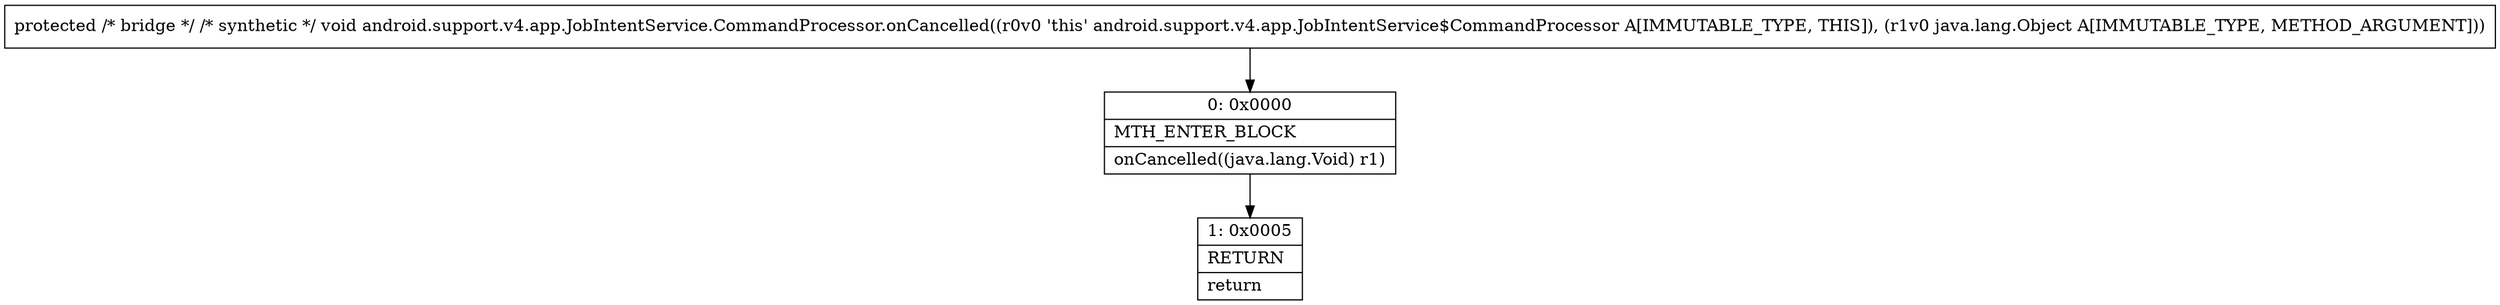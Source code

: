 digraph "CFG forandroid.support.v4.app.JobIntentService.CommandProcessor.onCancelled(Ljava\/lang\/Object;)V" {
Node_0 [shape=record,label="{0\:\ 0x0000|MTH_ENTER_BLOCK\l|onCancelled((java.lang.Void) r1)\l}"];
Node_1 [shape=record,label="{1\:\ 0x0005|RETURN\l|return\l}"];
MethodNode[shape=record,label="{protected \/* bridge *\/ \/* synthetic *\/ void android.support.v4.app.JobIntentService.CommandProcessor.onCancelled((r0v0 'this' android.support.v4.app.JobIntentService$CommandProcessor A[IMMUTABLE_TYPE, THIS]), (r1v0 java.lang.Object A[IMMUTABLE_TYPE, METHOD_ARGUMENT])) }"];
MethodNode -> Node_0;
Node_0 -> Node_1;
}


